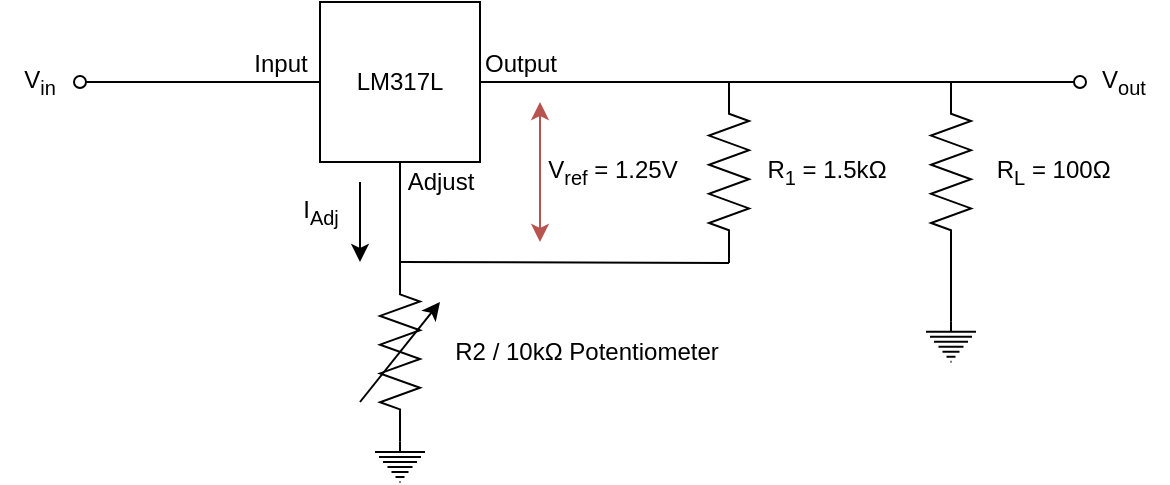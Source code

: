 <mxfile version="26.1.1">
  <diagram name="Page-1" id="DpcUWjtt-EqhsWvCPdMN">
    <mxGraphModel dx="763" dy="432" grid="1" gridSize="10" guides="1" tooltips="1" connect="1" arrows="1" fold="1" page="1" pageScale="1" pageWidth="1181" pageHeight="827" math="1" shadow="0">
      <root>
        <mxCell id="0" />
        <mxCell id="1" parent="0" />
        <mxCell id="EBH1kZNivmtxGEtmucbr-3" style="edgeStyle=orthogonalEdgeStyle;rounded=0;orthogonalLoop=1;jettySize=auto;html=1;entryX=0;entryY=0.5;entryDx=0;entryDy=0;endArrow=oval;endFill=0;" parent="1" source="EBH1kZNivmtxGEtmucbr-2" target="EBH1kZNivmtxGEtmucbr-4" edge="1">
          <mxGeometry relative="1" as="geometry">
            <mxPoint x="620" y="240" as="targetPoint" />
          </mxGeometry>
        </mxCell>
        <mxCell id="EBH1kZNivmtxGEtmucbr-21" style="edgeStyle=orthogonalEdgeStyle;rounded=0;orthogonalLoop=1;jettySize=auto;html=1;endArrow=oval;endFill=0;entryX=1;entryY=0.5;entryDx=0;entryDy=0;" parent="1" source="EBH1kZNivmtxGEtmucbr-2" target="EBH1kZNivmtxGEtmucbr-22" edge="1">
          <mxGeometry relative="1" as="geometry">
            <mxPoint x="280" y="240" as="targetPoint" />
          </mxGeometry>
        </mxCell>
        <mxCell id="EBH1kZNivmtxGEtmucbr-2" value="LM317L" style="rounded=0;whiteSpace=wrap;html=1;" parent="1" vertex="1">
          <mxGeometry x="400" y="200" width="80" height="80" as="geometry" />
        </mxCell>
        <mxCell id="EBH1kZNivmtxGEtmucbr-4" value="V&lt;sub&gt;out&lt;/sub&gt;" style="text;html=1;align=center;verticalAlign=middle;whiteSpace=wrap;rounded=0;" parent="1" vertex="1">
          <mxGeometry x="780" y="225" width="44" height="30" as="geometry" />
        </mxCell>
        <mxCell id="EBH1kZNivmtxGEtmucbr-6" value="" style="pointerEvents=1;verticalLabelPosition=bottom;shadow=0;dashed=0;align=center;html=1;verticalAlign=top;shape=mxgraph.electrical.resistors.resistor_2;rotation=90;" parent="1" vertex="1">
          <mxGeometry x="559" y="275" width="91" height="20" as="geometry" />
        </mxCell>
        <mxCell id="EBH1kZNivmtxGEtmucbr-11" value="" style="endArrow=none;html=1;rounded=0;entryX=1;entryY=0.5;entryDx=0;entryDy=0;entryPerimeter=0;" parent="1" target="EBH1kZNivmtxGEtmucbr-6" edge="1">
          <mxGeometry width="50" height="50" relative="1" as="geometry">
            <mxPoint x="440" y="330" as="sourcePoint" />
            <mxPoint x="530" y="290" as="targetPoint" />
          </mxGeometry>
        </mxCell>
        <mxCell id="EBH1kZNivmtxGEtmucbr-12" value="" style="endArrow=none;html=1;rounded=0;entryX=0.5;entryY=1;entryDx=0;entryDy=0;" parent="1" target="EBH1kZNivmtxGEtmucbr-2" edge="1">
          <mxGeometry width="50" height="50" relative="1" as="geometry">
            <mxPoint x="440" y="330" as="sourcePoint" />
            <mxPoint x="530" y="290" as="targetPoint" />
          </mxGeometry>
        </mxCell>
        <mxCell id="EBH1kZNivmtxGEtmucbr-13" value="" style="pointerEvents=1;verticalLabelPosition=bottom;shadow=0;dashed=0;align=center;html=1;verticalAlign=top;shape=mxgraph.electrical.resistors.resistor_2;rotation=90;" parent="1" vertex="1">
          <mxGeometry x="395.07" y="364.93" width="89.87" height="20" as="geometry" />
        </mxCell>
        <mxCell id="EBH1kZNivmtxGEtmucbr-15" value="R&lt;sub&gt;1&lt;/sub&gt;&amp;nbsp;= 1.5k&lt;span style=&quot;font-family: &amp;quot;Google Sans&amp;quot;, Arial, sans-serif; text-align: start; text-wrap-mode: wrap;&quot;&gt;Ω&lt;/span&gt;" style="text;html=1;align=center;verticalAlign=middle;resizable=0;points=[];autosize=1;strokeColor=none;fillColor=none;" parent="1" vertex="1">
          <mxGeometry x="612.5" y="270" width="80" height="30" as="geometry" />
        </mxCell>
        <mxCell id="EBH1kZNivmtxGEtmucbr-17" value="" style="endArrow=classic;html=1;rounded=0;" parent="1" edge="1">
          <mxGeometry width="50" height="50" relative="1" as="geometry">
            <mxPoint x="420" y="400" as="sourcePoint" />
            <mxPoint x="460" y="350" as="targetPoint" />
          </mxGeometry>
        </mxCell>
        <mxCell id="EBH1kZNivmtxGEtmucbr-18" value="R2 / 10k&lt;span style=&quot;font-family: &amp;quot;Google Sans&amp;quot;, Arial, sans-serif; text-align: start; text-wrap-mode: wrap;&quot;&gt;Ω&lt;/span&gt;&amp;nbsp;Potentiometer" style="text;html=1;align=center;verticalAlign=middle;resizable=0;points=[];autosize=1;strokeColor=none;fillColor=none;" parent="1" vertex="1">
          <mxGeometry x="452.5" y="359.93" width="160" height="30" as="geometry" />
        </mxCell>
        <mxCell id="EBH1kZNivmtxGEtmucbr-19" value="" style="pointerEvents=1;verticalLabelPosition=bottom;shadow=0;dashed=0;align=center;html=1;verticalAlign=top;shape=mxgraph.electrical.signal_sources.protective_earth;" parent="1" vertex="1">
          <mxGeometry x="427.5" y="420" width="25" height="20" as="geometry" />
        </mxCell>
        <mxCell id="EBH1kZNivmtxGEtmucbr-20" value="Output" style="text;html=1;align=center;verticalAlign=middle;resizable=0;points=[];autosize=1;strokeColor=none;fillColor=none;" parent="1" vertex="1">
          <mxGeometry x="470" y="216" width="60" height="30" as="geometry" />
        </mxCell>
        <mxCell id="EBH1kZNivmtxGEtmucbr-22" value="V&lt;sub&gt;in&lt;/sub&gt;" style="text;html=1;align=center;verticalAlign=middle;whiteSpace=wrap;rounded=0;" parent="1" vertex="1">
          <mxGeometry x="240" y="225" width="40" height="30" as="geometry" />
        </mxCell>
        <mxCell id="EBH1kZNivmtxGEtmucbr-23" value="Input" style="text;html=1;align=center;verticalAlign=middle;resizable=0;points=[];autosize=1;strokeColor=none;fillColor=none;" parent="1" vertex="1">
          <mxGeometry x="355" y="216" width="50" height="30" as="geometry" />
        </mxCell>
        <mxCell id="EBH1kZNivmtxGEtmucbr-24" value="Adjust" style="text;html=1;align=center;verticalAlign=middle;resizable=0;points=[];autosize=1;strokeColor=none;fillColor=none;" parent="1" vertex="1">
          <mxGeometry x="430" y="275" width="60" height="30" as="geometry" />
        </mxCell>
        <mxCell id="EBH1kZNivmtxGEtmucbr-25" value="" style="endArrow=classic;startArrow=classic;html=1;rounded=0;fillColor=#f8cecc;strokeColor=#b85450;" parent="1" edge="1">
          <mxGeometry width="50" height="50" relative="1" as="geometry">
            <mxPoint x="510" y="320" as="sourcePoint" />
            <mxPoint x="510" y="250" as="targetPoint" />
          </mxGeometry>
        </mxCell>
        <mxCell id="EBH1kZNivmtxGEtmucbr-26" value="V&lt;sub&gt;ref&lt;/sub&gt;&amp;nbsp;= 1.25V" style="text;html=1;align=center;verticalAlign=middle;resizable=0;points=[];autosize=1;strokeColor=none;fillColor=none;" parent="1" vertex="1">
          <mxGeometry x="501" y="270" width="90" height="30" as="geometry" />
        </mxCell>
        <mxCell id="EBH1kZNivmtxGEtmucbr-27" value="" style="endArrow=classic;html=1;rounded=0;" parent="1" edge="1">
          <mxGeometry width="50" height="50" relative="1" as="geometry">
            <mxPoint x="420" y="290" as="sourcePoint" />
            <mxPoint x="420" y="330" as="targetPoint" />
          </mxGeometry>
        </mxCell>
        <mxCell id="EBH1kZNivmtxGEtmucbr-28" value="I&lt;sub&gt;Adj&lt;/sub&gt;" style="text;html=1;align=center;verticalAlign=middle;resizable=0;points=[];autosize=1;strokeColor=none;fillColor=none;" parent="1" vertex="1">
          <mxGeometry x="380" y="290" width="40" height="30" as="geometry" />
        </mxCell>
        <mxCell id="oVYtBj6r9kGllWDdzVKm-2" value="" style="pointerEvents=1;verticalLabelPosition=bottom;shadow=0;dashed=0;align=center;html=1;verticalAlign=top;shape=mxgraph.electrical.signal_sources.protective_earth;" vertex="1" parent="1">
          <mxGeometry x="703" y="359.93" width="25" height="20" as="geometry" />
        </mxCell>
        <mxCell id="oVYtBj6r9kGllWDdzVKm-3" value="" style="pointerEvents=1;verticalLabelPosition=bottom;shadow=0;dashed=0;align=center;html=1;verticalAlign=top;shape=mxgraph.electrical.resistors.resistor_2;rotation=90;" vertex="1" parent="1">
          <mxGeometry x="670" y="275" width="91" height="20" as="geometry" />
        </mxCell>
        <mxCell id="oVYtBj6r9kGllWDdzVKm-4" value="&lt;font style=&quot;color: rgb(0, 0, 0);&quot;&gt;R&lt;sub&gt;L&lt;/sub&gt; = 100&lt;span style=&quot;font-family: &amp;quot;Google Sans&amp;quot;, Arial, sans-serif; text-align: start; text-wrap-mode: wrap;&quot;&gt;Ω&lt;/span&gt;&amp;nbsp;&lt;/font&gt;" style="text;html=1;align=center;verticalAlign=middle;resizable=0;points=[];autosize=1;strokeColor=none;fillColor=none;" vertex="1" parent="1">
          <mxGeometry x="728" y="270" width="80" height="30" as="geometry" />
        </mxCell>
        <mxCell id="oVYtBj6r9kGllWDdzVKm-5" style="edgeStyle=orthogonalEdgeStyle;rounded=0;orthogonalLoop=1;jettySize=auto;html=1;entryX=0.5;entryY=0;entryDx=0;entryDy=0;entryPerimeter=0;endArrow=none;startFill=0;" edge="1" parent="1" source="oVYtBj6r9kGllWDdzVKm-3" target="oVYtBj6r9kGllWDdzVKm-2">
          <mxGeometry relative="1" as="geometry" />
        </mxCell>
      </root>
    </mxGraphModel>
  </diagram>
</mxfile>
